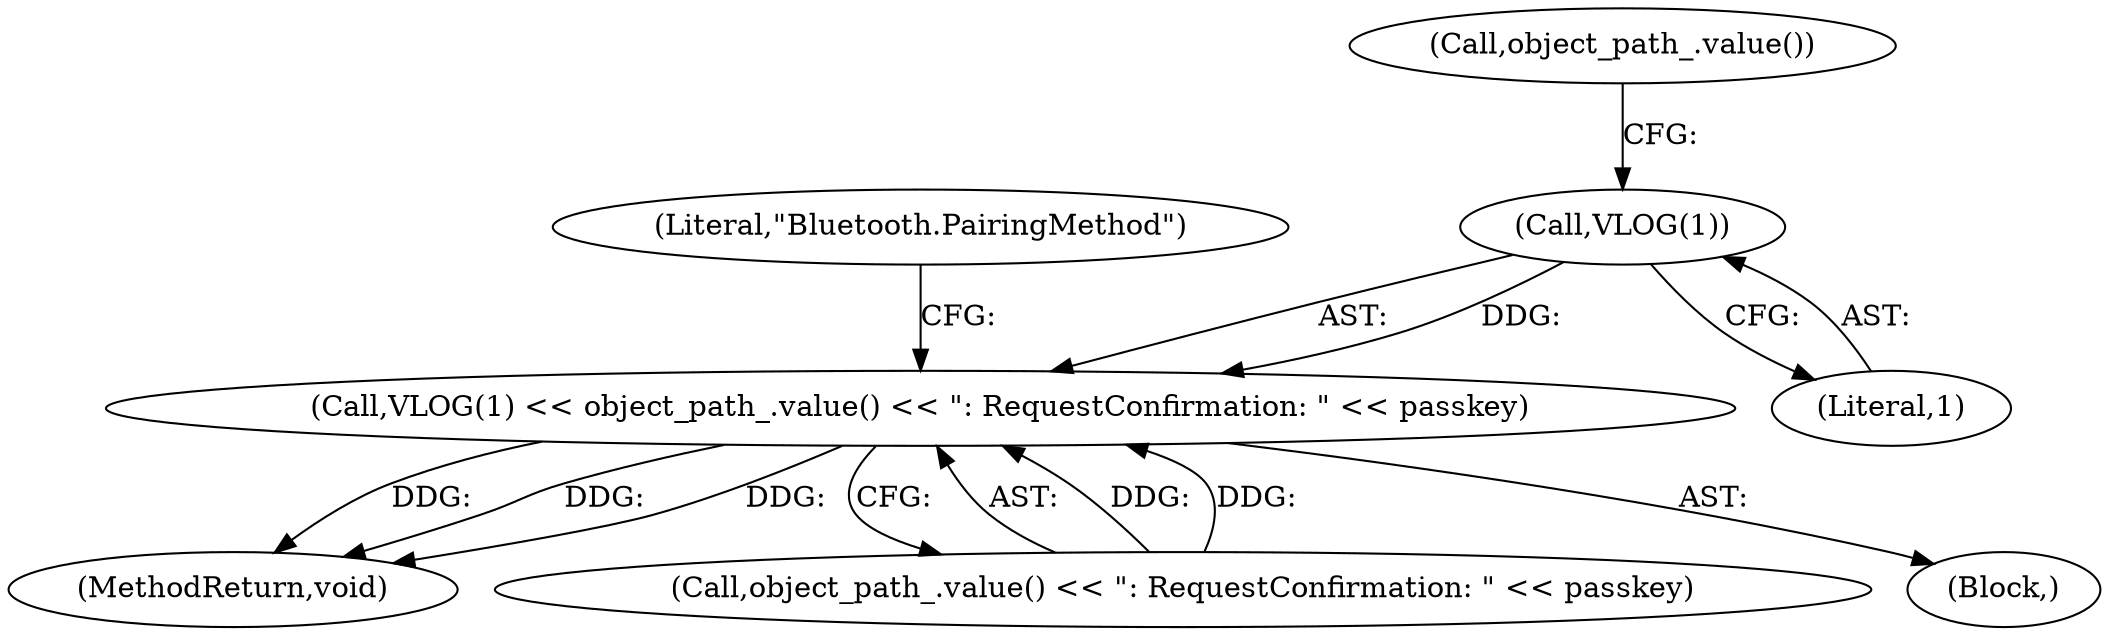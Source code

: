 digraph "1_Chrome_d358f57009b85fb7440208afa5ba87636b491889_21@del" {
"1000112" [label="(Call,VLOG(1))"];
"1000111" [label="(Call,VLOG(1) << object_path_.value() << \": RequestConfirmation: \" << passkey)"];
"1000115" [label="(Call,object_path_.value())"];
"1000120" [label="(Literal,\"Bluetooth.PairingMethod\")"];
"1000111" [label="(Call,VLOG(1) << object_path_.value() << \": RequestConfirmation: \" << passkey)"];
"1000136" [label="(MethodReturn,void)"];
"1000114" [label="(Call,object_path_.value() << \": RequestConfirmation: \" << passkey)"];
"1000104" [label="(Block,)"];
"1000113" [label="(Literal,1)"];
"1000112" [label="(Call,VLOG(1))"];
"1000112" -> "1000111"  [label="AST: "];
"1000112" -> "1000113"  [label="CFG: "];
"1000113" -> "1000112"  [label="AST: "];
"1000115" -> "1000112"  [label="CFG: "];
"1000112" -> "1000111"  [label="DDG: "];
"1000111" -> "1000104"  [label="AST: "];
"1000111" -> "1000114"  [label="CFG: "];
"1000114" -> "1000111"  [label="AST: "];
"1000120" -> "1000111"  [label="CFG: "];
"1000111" -> "1000136"  [label="DDG: "];
"1000111" -> "1000136"  [label="DDG: "];
"1000111" -> "1000136"  [label="DDG: "];
"1000114" -> "1000111"  [label="DDG: "];
"1000114" -> "1000111"  [label="DDG: "];
}
